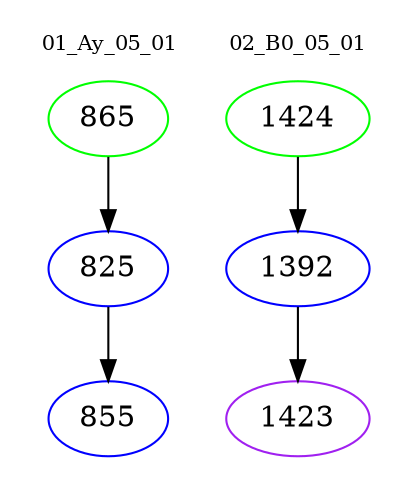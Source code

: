 digraph{
subgraph cluster_0 {
color = white
label = "01_Ay_05_01";
fontsize=10;
T0_865 [label="865", color="green"]
T0_865 -> T0_825 [color="black"]
T0_825 [label="825", color="blue"]
T0_825 -> T0_855 [color="black"]
T0_855 [label="855", color="blue"]
}
subgraph cluster_1 {
color = white
label = "02_B0_05_01";
fontsize=10;
T1_1424 [label="1424", color="green"]
T1_1424 -> T1_1392 [color="black"]
T1_1392 [label="1392", color="blue"]
T1_1392 -> T1_1423 [color="black"]
T1_1423 [label="1423", color="purple"]
}
}
